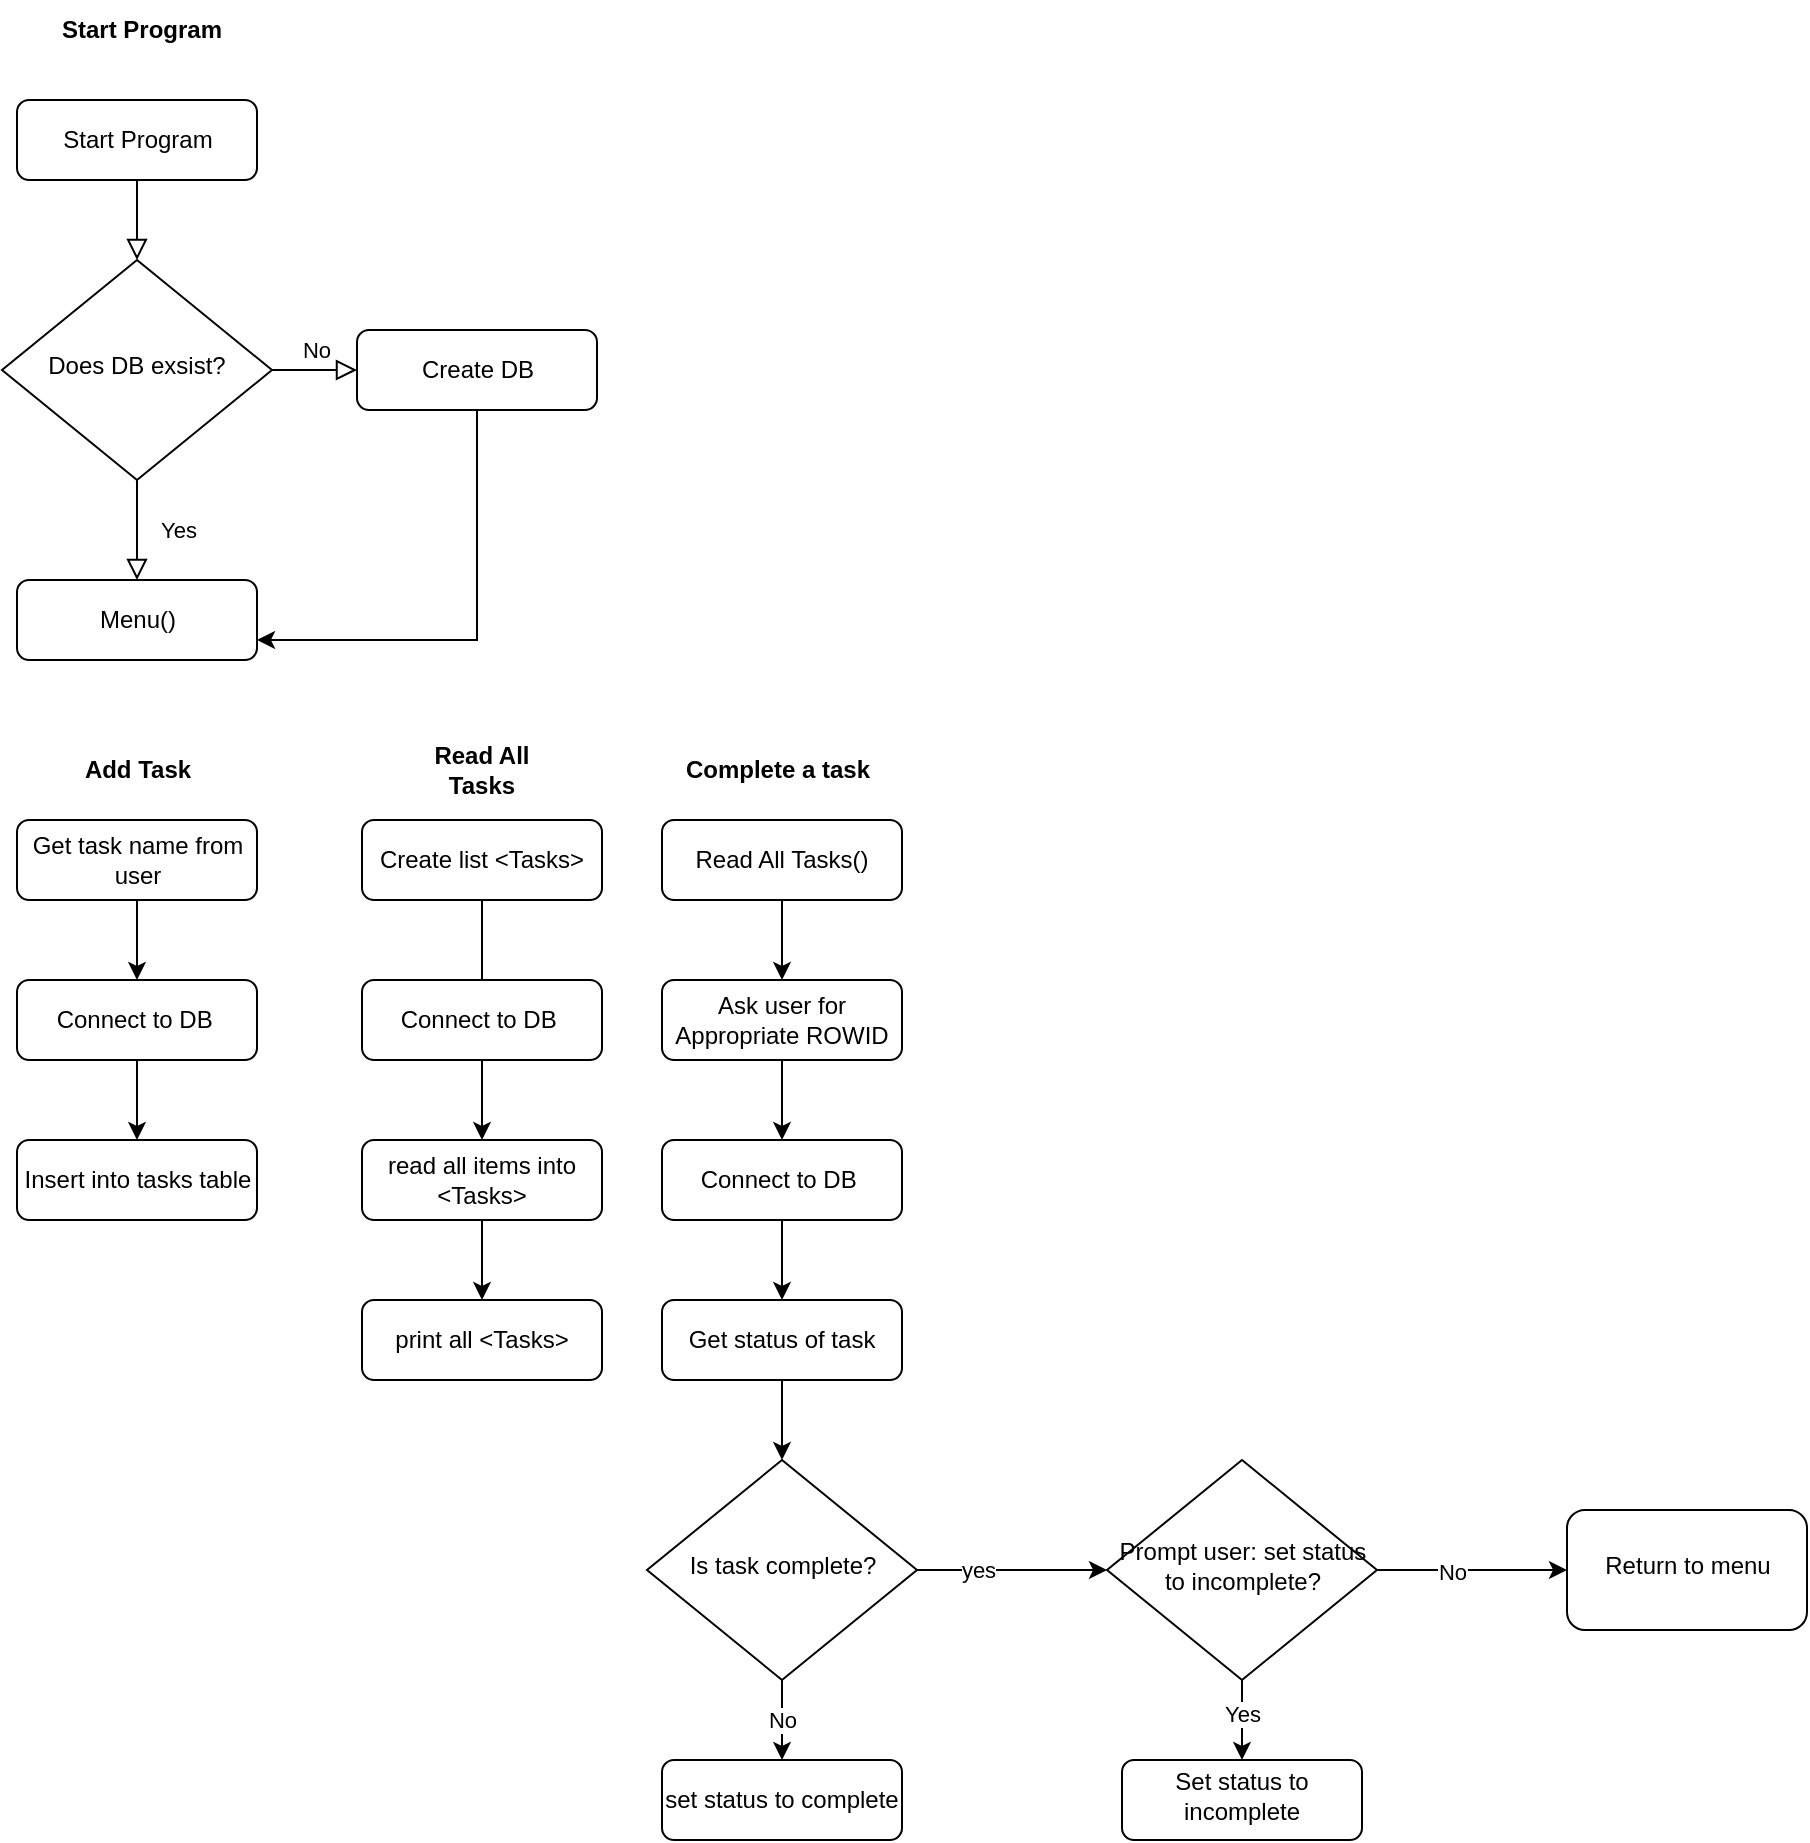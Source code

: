 <mxfile version="26.2.15">
  <diagram id="C5RBs43oDa-KdzZeNtuy" name="Page-1">
    <mxGraphModel dx="1257" dy="697" grid="1" gridSize="10" guides="1" tooltips="1" connect="1" arrows="1" fold="1" page="1" pageScale="1" pageWidth="827" pageHeight="1169" math="0" shadow="0">
      <root>
        <mxCell id="WIyWlLk6GJQsqaUBKTNV-0" />
        <mxCell id="WIyWlLk6GJQsqaUBKTNV-1" parent="WIyWlLk6GJQsqaUBKTNV-0" />
        <mxCell id="WIyWlLk6GJQsqaUBKTNV-2" value="" style="rounded=0;html=1;jettySize=auto;orthogonalLoop=1;fontSize=11;endArrow=block;endFill=0;endSize=8;strokeWidth=1;shadow=0;labelBackgroundColor=none;edgeStyle=orthogonalEdgeStyle;" parent="WIyWlLk6GJQsqaUBKTNV-1" source="WIyWlLk6GJQsqaUBKTNV-3" target="WIyWlLk6GJQsqaUBKTNV-6" edge="1">
          <mxGeometry relative="1" as="geometry" />
        </mxCell>
        <mxCell id="WIyWlLk6GJQsqaUBKTNV-3" value="Start Program" style="rounded=1;whiteSpace=wrap;html=1;fontSize=12;glass=0;strokeWidth=1;shadow=0;" parent="WIyWlLk6GJQsqaUBKTNV-1" vertex="1">
          <mxGeometry x="17.5" y="70" width="120" height="40" as="geometry" />
        </mxCell>
        <mxCell id="WIyWlLk6GJQsqaUBKTNV-4" value="Yes" style="rounded=0;html=1;jettySize=auto;orthogonalLoop=1;fontSize=11;endArrow=block;endFill=0;endSize=8;strokeWidth=1;shadow=0;labelBackgroundColor=none;edgeStyle=orthogonalEdgeStyle;entryX=0.5;entryY=0;entryDx=0;entryDy=0;" parent="WIyWlLk6GJQsqaUBKTNV-1" source="WIyWlLk6GJQsqaUBKTNV-6" target="WIyWlLk6GJQsqaUBKTNV-12" edge="1">
          <mxGeometry y="20" relative="1" as="geometry">
            <mxPoint as="offset" />
            <mxPoint x="77.5" y="280" as="targetPoint" />
          </mxGeometry>
        </mxCell>
        <mxCell id="WIyWlLk6GJQsqaUBKTNV-5" value="No" style="edgeStyle=orthogonalEdgeStyle;rounded=0;html=1;jettySize=auto;orthogonalLoop=1;fontSize=11;endArrow=block;endFill=0;endSize=8;strokeWidth=1;shadow=0;labelBackgroundColor=none;" parent="WIyWlLk6GJQsqaUBKTNV-1" source="WIyWlLk6GJQsqaUBKTNV-6" target="WIyWlLk6GJQsqaUBKTNV-7" edge="1">
          <mxGeometry y="10" relative="1" as="geometry">
            <mxPoint as="offset" />
          </mxGeometry>
        </mxCell>
        <mxCell id="WIyWlLk6GJQsqaUBKTNV-6" value="Does DB exsist?" style="rhombus;whiteSpace=wrap;html=1;shadow=0;fontFamily=Helvetica;fontSize=12;align=center;strokeWidth=1;spacing=6;spacingTop=-4;" parent="WIyWlLk6GJQsqaUBKTNV-1" vertex="1">
          <mxGeometry x="10" y="150" width="135" height="110" as="geometry" />
        </mxCell>
        <mxCell id="iWARPSZfdkIAXShAbE1i-0" style="edgeStyle=orthogonalEdgeStyle;rounded=0;orthogonalLoop=1;jettySize=auto;html=1;entryX=1;entryY=0.75;entryDx=0;entryDy=0;exitX=0.5;exitY=1;exitDx=0;exitDy=0;" edge="1" parent="WIyWlLk6GJQsqaUBKTNV-1" source="WIyWlLk6GJQsqaUBKTNV-7" target="WIyWlLk6GJQsqaUBKTNV-12">
          <mxGeometry relative="1" as="geometry">
            <mxPoint x="227.5" y="350" as="targetPoint" />
          </mxGeometry>
        </mxCell>
        <mxCell id="WIyWlLk6GJQsqaUBKTNV-7" value="Create DB" style="rounded=1;whiteSpace=wrap;html=1;fontSize=12;glass=0;strokeWidth=1;shadow=0;" parent="WIyWlLk6GJQsqaUBKTNV-1" vertex="1">
          <mxGeometry x="187.5" y="185" width="120" height="40" as="geometry" />
        </mxCell>
        <mxCell id="WIyWlLk6GJQsqaUBKTNV-12" value="Menu()" style="rounded=1;whiteSpace=wrap;html=1;fontSize=12;glass=0;strokeWidth=1;shadow=0;" parent="WIyWlLk6GJQsqaUBKTNV-1" vertex="1">
          <mxGeometry x="17.5" y="310" width="120" height="40" as="geometry" />
        </mxCell>
        <mxCell id="iWARPSZfdkIAXShAbE1i-17" value="" style="edgeStyle=orthogonalEdgeStyle;rounded=0;orthogonalLoop=1;jettySize=auto;html=1;" edge="1" parent="WIyWlLk6GJQsqaUBKTNV-1" source="iWARPSZfdkIAXShAbE1i-1" target="iWARPSZfdkIAXShAbE1i-3">
          <mxGeometry relative="1" as="geometry" />
        </mxCell>
        <mxCell id="iWARPSZfdkIAXShAbE1i-1" value="Get task name from user" style="rounded=1;whiteSpace=wrap;html=1;fontSize=12;glass=0;strokeWidth=1;shadow=0;" vertex="1" parent="WIyWlLk6GJQsqaUBKTNV-1">
          <mxGeometry x="17.5" y="430" width="120" height="40" as="geometry" />
        </mxCell>
        <mxCell id="iWARPSZfdkIAXShAbE1i-18" value="" style="edgeStyle=orthogonalEdgeStyle;rounded=0;orthogonalLoop=1;jettySize=auto;html=1;" edge="1" parent="WIyWlLk6GJQsqaUBKTNV-1" source="iWARPSZfdkIAXShAbE1i-3" target="iWARPSZfdkIAXShAbE1i-4">
          <mxGeometry relative="1" as="geometry" />
        </mxCell>
        <mxCell id="iWARPSZfdkIAXShAbE1i-3" value="Connect to DB&amp;nbsp;" style="rounded=1;whiteSpace=wrap;html=1;fontSize=12;glass=0;strokeWidth=1;shadow=0;" vertex="1" parent="WIyWlLk6GJQsqaUBKTNV-1">
          <mxGeometry x="17.5" y="510" width="120" height="40" as="geometry" />
        </mxCell>
        <mxCell id="iWARPSZfdkIAXShAbE1i-4" value="Insert into tasks table" style="rounded=1;whiteSpace=wrap;html=1;fontSize=12;glass=0;strokeWidth=1;shadow=0;" vertex="1" parent="WIyWlLk6GJQsqaUBKTNV-1">
          <mxGeometry x="17.5" y="590" width="120" height="40" as="geometry" />
        </mxCell>
        <mxCell id="iWARPSZfdkIAXShAbE1i-6" value="Start Program" style="text;html=1;align=center;verticalAlign=middle;whiteSpace=wrap;rounded=0;fontStyle=1" vertex="1" parent="WIyWlLk6GJQsqaUBKTNV-1">
          <mxGeometry x="10" y="20" width="140" height="30" as="geometry" />
        </mxCell>
        <mxCell id="iWARPSZfdkIAXShAbE1i-7" value="Add Task" style="text;html=1;align=center;verticalAlign=middle;whiteSpace=wrap;rounded=0;fontStyle=1" vertex="1" parent="WIyWlLk6GJQsqaUBKTNV-1">
          <mxGeometry x="47.5" y="390" width="60" height="30" as="geometry" />
        </mxCell>
        <mxCell id="iWARPSZfdkIAXShAbE1i-13" value="" style="edgeStyle=orthogonalEdgeStyle;rounded=0;orthogonalLoop=1;jettySize=auto;html=1;" edge="1" parent="WIyWlLk6GJQsqaUBKTNV-1" source="iWARPSZfdkIAXShAbE1i-8" target="iWARPSZfdkIAXShAbE1i-10">
          <mxGeometry relative="1" as="geometry" />
        </mxCell>
        <mxCell id="iWARPSZfdkIAXShAbE1i-8" value="Create list &amp;lt;Tasks&amp;gt;" style="rounded=1;whiteSpace=wrap;html=1;fontSize=12;glass=0;strokeWidth=1;shadow=0;" vertex="1" parent="WIyWlLk6GJQsqaUBKTNV-1">
          <mxGeometry x="190" y="430" width="120" height="40" as="geometry" />
        </mxCell>
        <mxCell id="iWARPSZfdkIAXShAbE1i-9" value="Connect to DB&amp;nbsp;" style="rounded=1;whiteSpace=wrap;html=1;fontSize=12;glass=0;strokeWidth=1;shadow=0;" vertex="1" parent="WIyWlLk6GJQsqaUBKTNV-1">
          <mxGeometry x="190" y="510" width="120" height="40" as="geometry" />
        </mxCell>
        <mxCell id="iWARPSZfdkIAXShAbE1i-14" value="" style="edgeStyle=orthogonalEdgeStyle;rounded=0;orthogonalLoop=1;jettySize=auto;html=1;" edge="1" parent="WIyWlLk6GJQsqaUBKTNV-1" source="iWARPSZfdkIAXShAbE1i-10" target="iWARPSZfdkIAXShAbE1i-12">
          <mxGeometry relative="1" as="geometry" />
        </mxCell>
        <mxCell id="iWARPSZfdkIAXShAbE1i-10" value="read all items into &amp;lt;Tasks&amp;gt;" style="rounded=1;whiteSpace=wrap;html=1;fontSize=12;glass=0;strokeWidth=1;shadow=0;" vertex="1" parent="WIyWlLk6GJQsqaUBKTNV-1">
          <mxGeometry x="190" y="590" width="120" height="40" as="geometry" />
        </mxCell>
        <mxCell id="iWARPSZfdkIAXShAbE1i-12" value="print all &amp;lt;Tasks&amp;gt;" style="rounded=1;whiteSpace=wrap;html=1;fontSize=12;glass=0;strokeWidth=1;shadow=0;" vertex="1" parent="WIyWlLk6GJQsqaUBKTNV-1">
          <mxGeometry x="190" y="670" width="120" height="40" as="geometry" />
        </mxCell>
        <mxCell id="iWARPSZfdkIAXShAbE1i-15" value="Read All Tasks" style="text;html=1;align=center;verticalAlign=middle;whiteSpace=wrap;rounded=0;fontStyle=1" vertex="1" parent="WIyWlLk6GJQsqaUBKTNV-1">
          <mxGeometry x="220" y="390" width="60" height="30" as="geometry" />
        </mxCell>
        <mxCell id="iWARPSZfdkIAXShAbE1i-48" value="" style="edgeStyle=orthogonalEdgeStyle;rounded=0;orthogonalLoop=1;jettySize=auto;html=1;" edge="1" parent="WIyWlLk6GJQsqaUBKTNV-1" source="iWARPSZfdkIAXShAbE1i-19" target="iWARPSZfdkIAXShAbE1i-20">
          <mxGeometry relative="1" as="geometry" />
        </mxCell>
        <mxCell id="iWARPSZfdkIAXShAbE1i-19" value="Read All Tasks()" style="rounded=1;whiteSpace=wrap;html=1;fontSize=12;glass=0;strokeWidth=1;shadow=0;" vertex="1" parent="WIyWlLk6GJQsqaUBKTNV-1">
          <mxGeometry x="340" y="430" width="120" height="40" as="geometry" />
        </mxCell>
        <mxCell id="iWARPSZfdkIAXShAbE1i-46" value="" style="edgeStyle=orthogonalEdgeStyle;rounded=0;orthogonalLoop=1;jettySize=auto;html=1;" edge="1" parent="WIyWlLk6GJQsqaUBKTNV-1" source="iWARPSZfdkIAXShAbE1i-20" target="iWARPSZfdkIAXShAbE1i-22">
          <mxGeometry relative="1" as="geometry" />
        </mxCell>
        <mxCell id="iWARPSZfdkIAXShAbE1i-20" value="Ask user for Appropriate ROWID" style="rounded=1;whiteSpace=wrap;html=1;fontSize=12;glass=0;strokeWidth=1;shadow=0;" vertex="1" parent="WIyWlLk6GJQsqaUBKTNV-1">
          <mxGeometry x="340" y="510" width="120" height="40" as="geometry" />
        </mxCell>
        <mxCell id="iWARPSZfdkIAXShAbE1i-45" value="" style="edgeStyle=orthogonalEdgeStyle;rounded=0;orthogonalLoop=1;jettySize=auto;html=1;" edge="1" parent="WIyWlLk6GJQsqaUBKTNV-1" source="iWARPSZfdkIAXShAbE1i-22" target="iWARPSZfdkIAXShAbE1i-23">
          <mxGeometry relative="1" as="geometry" />
        </mxCell>
        <mxCell id="iWARPSZfdkIAXShAbE1i-22" value="Connect to DB&amp;nbsp;" style="rounded=1;whiteSpace=wrap;html=1;fontSize=12;glass=0;strokeWidth=1;shadow=0;" vertex="1" parent="WIyWlLk6GJQsqaUBKTNV-1">
          <mxGeometry x="340" y="590" width="120" height="40" as="geometry" />
        </mxCell>
        <mxCell id="iWARPSZfdkIAXShAbE1i-44" value="" style="edgeStyle=orthogonalEdgeStyle;rounded=0;orthogonalLoop=1;jettySize=auto;html=1;" edge="1" parent="WIyWlLk6GJQsqaUBKTNV-1" source="iWARPSZfdkIAXShAbE1i-23" target="iWARPSZfdkIAXShAbE1i-29">
          <mxGeometry relative="1" as="geometry" />
        </mxCell>
        <mxCell id="iWARPSZfdkIAXShAbE1i-23" value="Get status of task" style="rounded=1;whiteSpace=wrap;html=1;fontSize=12;glass=0;strokeWidth=1;shadow=0;" vertex="1" parent="WIyWlLk6GJQsqaUBKTNV-1">
          <mxGeometry x="340" y="670" width="120" height="40" as="geometry" />
        </mxCell>
        <mxCell id="iWARPSZfdkIAXShAbE1i-35" value="" style="edgeStyle=orthogonalEdgeStyle;rounded=0;orthogonalLoop=1;jettySize=auto;html=1;" edge="1" parent="WIyWlLk6GJQsqaUBKTNV-1" source="iWARPSZfdkIAXShAbE1i-25" target="iWARPSZfdkIAXShAbE1i-34">
          <mxGeometry relative="1" as="geometry" />
        </mxCell>
        <mxCell id="iWARPSZfdkIAXShAbE1i-36" value="Yes" style="edgeLabel;html=1;align=center;verticalAlign=middle;resizable=0;points=[];" vertex="1" connectable="0" parent="iWARPSZfdkIAXShAbE1i-35">
          <mxGeometry x="-0.162" relative="1" as="geometry">
            <mxPoint as="offset" />
          </mxGeometry>
        </mxCell>
        <mxCell id="iWARPSZfdkIAXShAbE1i-39" value="" style="edgeStyle=orthogonalEdgeStyle;rounded=0;orthogonalLoop=1;jettySize=auto;html=1;" edge="1" parent="WIyWlLk6GJQsqaUBKTNV-1" source="iWARPSZfdkIAXShAbE1i-25" target="iWARPSZfdkIAXShAbE1i-38">
          <mxGeometry relative="1" as="geometry" />
        </mxCell>
        <mxCell id="iWARPSZfdkIAXShAbE1i-40" value="No" style="edgeLabel;html=1;align=center;verticalAlign=middle;resizable=0;points=[];" vertex="1" connectable="0" parent="iWARPSZfdkIAXShAbE1i-39">
          <mxGeometry x="-0.223" y="-1" relative="1" as="geometry">
            <mxPoint as="offset" />
          </mxGeometry>
        </mxCell>
        <mxCell id="iWARPSZfdkIAXShAbE1i-25" value="Prompt user: set status to incomplete?" style="rhombus;whiteSpace=wrap;html=1;shadow=0;fontFamily=Helvetica;fontSize=12;align=center;strokeWidth=1;spacing=6;spacingTop=-4;" vertex="1" parent="WIyWlLk6GJQsqaUBKTNV-1">
          <mxGeometry x="562.5" y="750" width="135" height="110" as="geometry" />
        </mxCell>
        <mxCell id="iWARPSZfdkIAXShAbE1i-27" value="set status to complete" style="rounded=1;whiteSpace=wrap;html=1;fontSize=12;glass=0;strokeWidth=1;shadow=0;" vertex="1" parent="WIyWlLk6GJQsqaUBKTNV-1">
          <mxGeometry x="340" y="900" width="120" height="40" as="geometry" />
        </mxCell>
        <mxCell id="iWARPSZfdkIAXShAbE1i-41" value="" style="edgeStyle=orthogonalEdgeStyle;rounded=0;orthogonalLoop=1;jettySize=auto;html=1;" edge="1" parent="WIyWlLk6GJQsqaUBKTNV-1" source="iWARPSZfdkIAXShAbE1i-29" target="iWARPSZfdkIAXShAbE1i-25">
          <mxGeometry relative="1" as="geometry" />
        </mxCell>
        <mxCell id="iWARPSZfdkIAXShAbE1i-42" value="yes" style="edgeLabel;html=1;align=center;verticalAlign=middle;resizable=0;points=[];" vertex="1" connectable="0" parent="iWARPSZfdkIAXShAbE1i-41">
          <mxGeometry x="-0.371" relative="1" as="geometry">
            <mxPoint as="offset" />
          </mxGeometry>
        </mxCell>
        <mxCell id="iWARPSZfdkIAXShAbE1i-43" value="No" style="edgeStyle=orthogonalEdgeStyle;rounded=0;orthogonalLoop=1;jettySize=auto;html=1;" edge="1" parent="WIyWlLk6GJQsqaUBKTNV-1" source="iWARPSZfdkIAXShAbE1i-29" target="iWARPSZfdkIAXShAbE1i-27">
          <mxGeometry relative="1" as="geometry" />
        </mxCell>
        <mxCell id="iWARPSZfdkIAXShAbE1i-29" value="Is task complete?" style="rhombus;whiteSpace=wrap;html=1;shadow=0;fontFamily=Helvetica;fontSize=12;align=center;strokeWidth=1;spacing=6;spacingTop=-4;" vertex="1" parent="WIyWlLk6GJQsqaUBKTNV-1">
          <mxGeometry x="332.5" y="750" width="135" height="110" as="geometry" />
        </mxCell>
        <mxCell id="iWARPSZfdkIAXShAbE1i-34" value="Set status to incomplete" style="rounded=1;whiteSpace=wrap;html=1;shadow=0;strokeWidth=1;spacing=6;spacingTop=-4;" vertex="1" parent="WIyWlLk6GJQsqaUBKTNV-1">
          <mxGeometry x="570" y="900" width="120" height="40" as="geometry" />
        </mxCell>
        <mxCell id="iWARPSZfdkIAXShAbE1i-38" value="Return to menu" style="rounded=1;whiteSpace=wrap;html=1;shadow=0;strokeWidth=1;spacing=6;spacingTop=-4;" vertex="1" parent="WIyWlLk6GJQsqaUBKTNV-1">
          <mxGeometry x="792.5" y="775" width="120" height="60" as="geometry" />
        </mxCell>
        <mxCell id="iWARPSZfdkIAXShAbE1i-49" value="Complete a task" style="text;html=1;align=center;verticalAlign=middle;whiteSpace=wrap;rounded=0;fontStyle=1" vertex="1" parent="WIyWlLk6GJQsqaUBKTNV-1">
          <mxGeometry x="322.5" y="390" width="150" height="30" as="geometry" />
        </mxCell>
      </root>
    </mxGraphModel>
  </diagram>
</mxfile>

